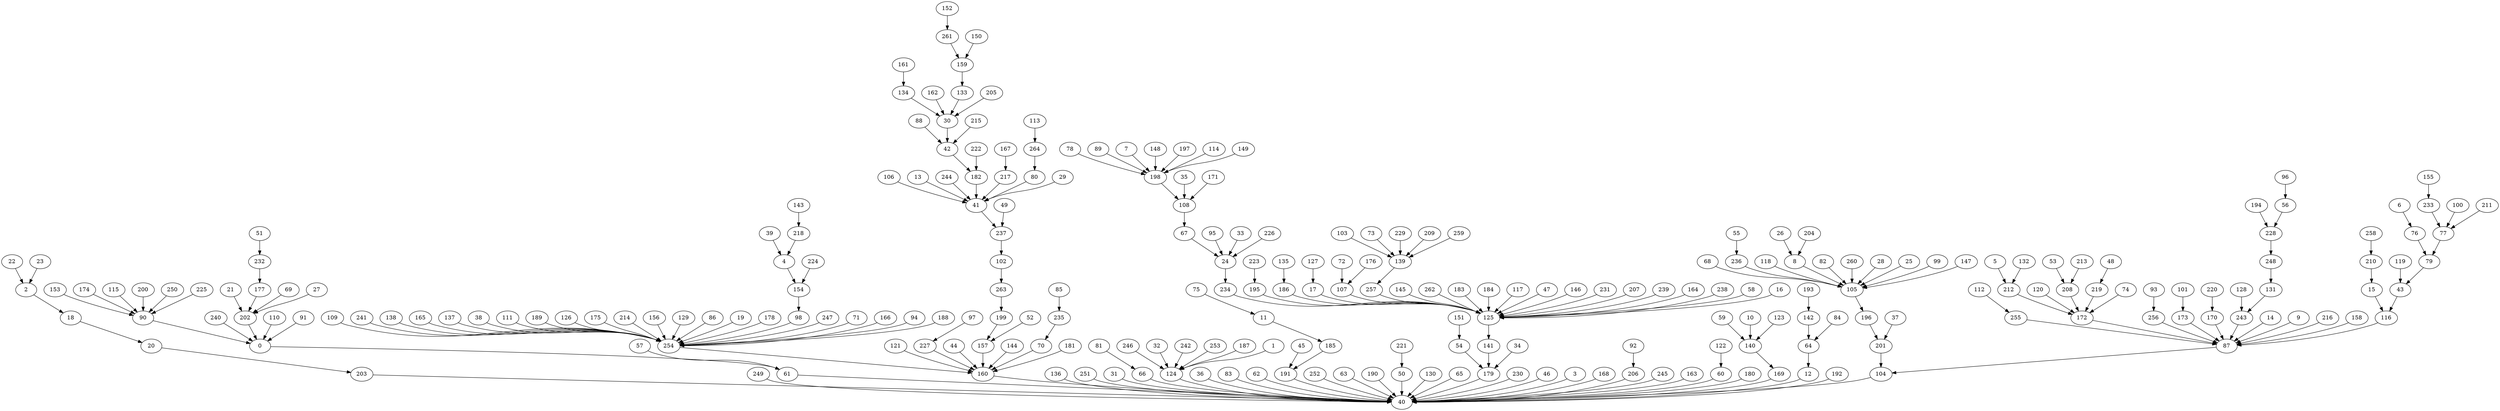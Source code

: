 digraph G{79 -> 43;
112 -> 255;
102 -> 263;
106 -> 41;
203 -> 40;
234 -> 125;
153 -> 90;
240 -> 0;
109 -> 254;
249 -> 40;
57 -> 61;
39 -> 4;
196 -> 201;
195 -> 125;
49 -> 237;
88 -> 42;
116 -> 87;
212 -> 172;
93 -> 256;
121 -> 160;
136 -> 40;
59 -> 140;
135 -> 186;
127 -> 17;
21 -> 202;
76 -> 79;
72 -> 107;
251 -> 40;
241 -> 254;
103 -> 139;
258 -> 210;
101 -> 173;
90 -> 0;
139 -> 257;
31 -> 40;
138 -> 254;
165 -> 254;
41 -> 237;
142 -> 64;
263 -> 199;
170 -> 87;
261 -> 159;
15 -> 116;
105 -> 196;
227 -> 160;
256 -> 87;
137 -> 254;
68 -> 105;
66 -> 40;
51 -> 232;
81 -> 66;
223 -> 195;
176 -> 107;
246 -> 124;
24 -> 234;
36 -> 40;
145 -> 125;
108 -> 67;
255 -> 87;
67 -> 24;
161 -> 134;
83 -> 40;
6 -> 76;
78 -> 198;
236 -> 105;
262 -> 125;
174 -> 90;
118 -> 105;
62 -> 40;
13 -> 41;
32 -> 124;
38 -> 254;
20 -> 203;
45 -> 191;
120 -> 172;
89 -> 198;
4 -> 154;
11 -> 185;
160 -> 40;
183 -> 125;
252 -> 40;
155 -> 233;
37 -> 201;
63 -> 40;
190 -> 40;
150 -> 159;
7 -> 198;
8 -> 105;
172 -> 87;
221 -> 50;
2 -> 18;
194 -> 228;
128 -> 243;
257 -> 125;
184 -> 125;
22 -> 2;
107 -> 125;
130 -> 40;
65 -> 40;
202 -> 0;
54 -> 179;
111 -> 254;
189 -> 254;
10 -> 140;
82 -> 105;
0 -> 61;
126 -> 254;
14 -> 87;
53 -> 208;
230 -> 40;
125 -> 141;
117 -> 125;
87 -> 104;
47 -> 125;
244 -> 41;
75 -> 11;
260 -> 105;
148 -> 198;
46 -> 40;
3 -> 40;
73 -> 139;
100 -> 77;
84 -> 64;
146 -> 125;
229 -> 139;
113 -> 264;
231 -> 125;
162 -> 30;
168 -> 40;
186 -> 125;
207 -> 125;
206 -> 40;
44 -> 160;
28 -> 105;
43 -> 116;
34 -> 179;
95 -> 24;
197 -> 198;
210 -> 15;
9 -> 87;
114 -> 198;
193 -> 142;
242 -> 124;
175 -> 254;
211 -> 77;
209 -> 139;
26 -> 8;
96 -> 56;
237 -> 102;
185 -> 191;
92 -> 206;
115 -> 90;
131 -> 243;
48 -> 219;
239 -> 125;
220 -> 170;
151 -> 54;
5 -> 212;
56 -> 228;
191 -> 40;
77 -> 79;
201 -> 104;
228 -> 248;
164 -> 125;
42 -> 182;
97 -> 227;
141 -> 179;
159 -> 133;
110 -> 0;
17 -> 125;
214 -> 254;
204 -> 8;
133 -> 30;
254 -> 160;
245 -> 40;
222 -> 182;
149 -> 198;
232 -> 177;
25 -> 105;
156 -> 254;
163 -> 40;
74 -> 172;
167 -> 217;
218 -> 4;
35 -> 108;
129 -> 254;
199 -> 157;
264 -> 80;
60 -> 40;
134 -> 30;
180 -> 40;
132 -> 212;
33 -> 24;
243 -> 87;
140 -> 169;
99 -> 105;
86 -> 254;
248 -> 131;
19 -> 254;
178 -> 254;
224 -> 154;
98 -> 254;
173 -> 87;
69 -> 202;
29 -> 41;
238 -> 125;
226 -> 24;
61 -> 40;
80 -> 41;
143 -> 218;
58 -> 125;
123 -> 140;
91 -> 0;
144 -> 160;
169 -> 40;
247 -> 254;
200 -> 90;
152 -> 261;
217 -> 41;
198 -> 108;
119 -> 43;
250 -> 90;
147 -> 105;
253 -> 124;
235 -> 70;
215 -> 42;
219 -> 172;
205 -> 30;
52 -> 157;
213 -> 208;
181 -> 160;
70 -> 160;
104 -> 40;
259 -> 139;
71 -> 254;
208 -> 172;
166 -> 254;
64 -> 12;
179 -> 40;
177 -> 202;
94 -> 254;
154 -> 98;
192 -> 40;
16 -> 125;
30 -> 42;
50 -> 40;
216 -> 87;
225 -> 90;
27 -> 202;
12 -> 40;
85 -> 235;
171 -> 108;
158 -> 87;
122 -> 60;
55 -> 236;
23 -> 2;
188 -> 254;
182 -> 41;
187 -> 124;
124 -> 40;
157 -> 160;
18 -> 20;
233 -> 77;
1 -> 124;
}